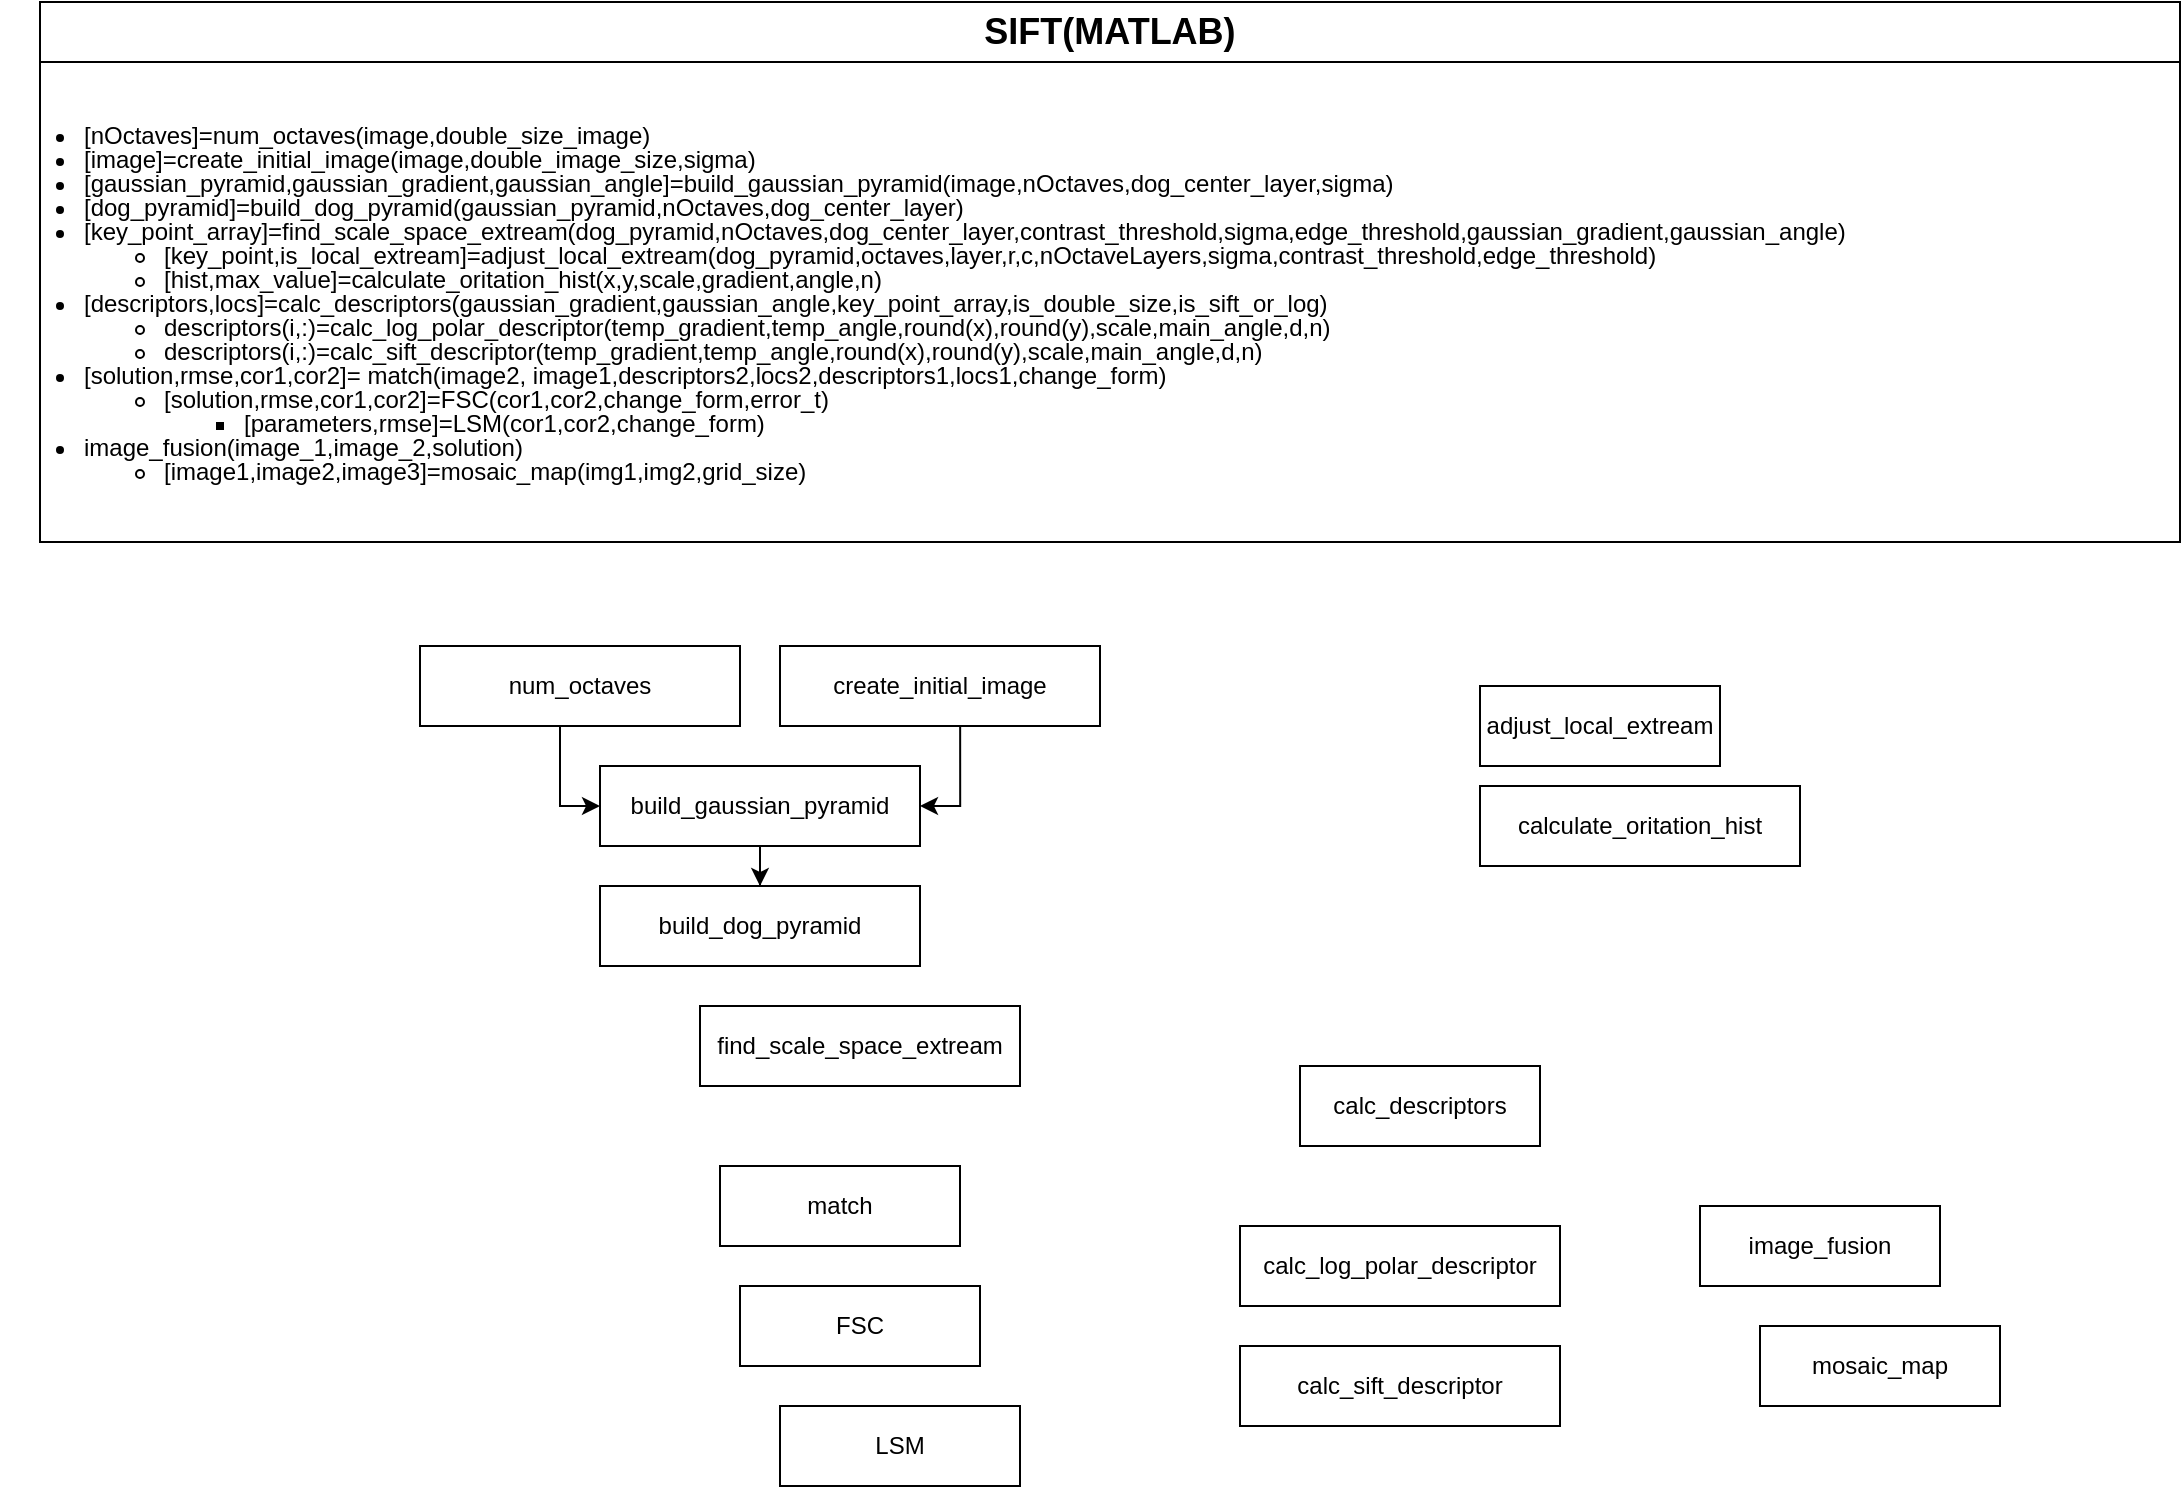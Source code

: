 <mxfile version="24.0.7" type="github">
  <diagram name="第 1 页" id="wE8Msh8U6or0rRmldTZ4">
    <mxGraphModel dx="1064" dy="538" grid="1" gridSize="10" guides="1" tooltips="1" connect="1" arrows="1" fold="1" page="1" pageScale="1" pageWidth="1169" pageHeight="827" math="0" shadow="0">
      <root>
        <mxCell id="0" />
        <mxCell id="1" parent="0" />
        <mxCell id="Of1BTpybml31U4D-7XKG-12" value="&lt;ul style=&quot;line-height: 100%;&quot;&gt;&lt;li&gt;[nOctaves]=num_octaves(image,double_size_image)&lt;/li&gt;&lt;li&gt;[image]=create_initial_image(image,double_image_size,sigma)&lt;/li&gt;&lt;li&gt;[gaussian_pyramid,gaussian_gradient,gaussian_angle]=build_gaussian_pyramid(image,nOctaves,dog_center_layer,sigma)&lt;/li&gt;&lt;li&gt;[dog_pyramid]=build_dog_pyramid(gaussian_pyramid,nOctaves,dog_center_layer)&lt;/li&gt;&lt;li&gt;[key_point_array]=find_scale_space_extream(dog_pyramid,nOctaves,dog_center_layer,contrast_threshold,sigma,edge_threshold,gaussian_gradient,gaussian_angle)&lt;/li&gt;&lt;ul&gt;&lt;li&gt;[key_point,is_local_extream]=adjust_local_extream(dog_pyramid,octaves,layer,r,c,nOctaveLayers,sigma,contrast_threshold,edge_threshold)&lt;/li&gt;&lt;li&gt;[hist,max_value]=calculate_oritation_hist(x,y,scale,gradient,angle,n)&lt;/li&gt;&lt;/ul&gt;&lt;li&gt;[descriptors,locs]=calc_descriptors(gaussian_gradient,gaussian_angle,key_point_array,is_double_size,is_sift_or_log)&lt;/li&gt;&lt;ul&gt;&lt;li&gt;descriptors(i,:)=calc_log_polar_descriptor(temp_gradient,temp_angle,round(x),round(y),scale,main_angle,d,n)&lt;/li&gt;&lt;li&gt;descriptors(i,:)=calc_sift_descriptor(temp_gradient,temp_angle,round(x),round(y),scale,main_angle,d,n)&lt;/li&gt;&lt;/ul&gt;&lt;li&gt;[solution,rmse,cor1,cor2]= match(image2, image1,descriptors2,locs2,descriptors1,locs1,change_form)&lt;/li&gt;&lt;ul&gt;&lt;li&gt;[solution,rmse,cor1,cor2]=FSC(cor1,cor2,change_form,error_t)&lt;br&gt;&lt;/li&gt;&lt;ul&gt;&lt;li&gt;[parameters,rmse]=LSM(cor1,cor2,change_form)&lt;br&gt;&lt;/li&gt;&lt;/ul&gt;&lt;/ul&gt;&lt;li&gt;image_fusion(image_1,image_2,solution)&lt;br&gt;&lt;/li&gt;&lt;ul&gt;&lt;li&gt;[image1,image2,image3]=mosaic_map(img1,img2,grid_size)&lt;br&gt;&lt;/li&gt;&lt;/ul&gt;&lt;/ul&gt;" style="text;html=1;align=left;verticalAlign=middle;whiteSpace=wrap;rounded=0;" vertex="1" parent="1">
          <mxGeometry x="20" y="148" width="970" height="80" as="geometry" />
        </mxCell>
        <mxCell id="Of1BTpybml31U4D-7XKG-13" value="&lt;font style=&quot;font-size: 18px;&quot;&gt;SIFT(MATLAB)&lt;/font&gt;" style="swimlane;whiteSpace=wrap;html=1;startSize=30;" vertex="1" parent="1">
          <mxGeometry x="40" y="38" width="1070" height="270" as="geometry" />
        </mxCell>
        <mxCell id="Of1BTpybml31U4D-7XKG-40" value="" style="edgeStyle=orthogonalEdgeStyle;rounded=0;orthogonalLoop=1;jettySize=auto;html=1;exitX=0.563;exitY=0.952;exitDx=0;exitDy=0;exitPerimeter=0;" edge="1" parent="1" source="Of1BTpybml31U4D-7XKG-19" target="Of1BTpybml31U4D-7XKG-34">
          <mxGeometry relative="1" as="geometry">
            <Array as="points">
              <mxPoint x="500" y="440" />
            </Array>
          </mxGeometry>
        </mxCell>
        <mxCell id="Of1BTpybml31U4D-7XKG-19" value="&lt;span style=&quot;text-align: left;&quot;&gt;&lt;font style=&quot;font-size: 12px;&quot;&gt;create_initial_image&lt;/font&gt;&lt;/span&gt;" style="whiteSpace=wrap;html=1;rounded=0;" vertex="1" parent="1">
          <mxGeometry x="410" y="360" width="160" height="40" as="geometry" />
        </mxCell>
        <mxCell id="Of1BTpybml31U4D-7XKG-22" value="&lt;span style=&quot;text-align: left;&quot;&gt;calculate_oritation_hist&lt;/span&gt;" style="rounded=0;whiteSpace=wrap;html=1;" vertex="1" parent="1">
          <mxGeometry x="760" y="430" width="160" height="40" as="geometry" />
        </mxCell>
        <mxCell id="Of1BTpybml31U4D-7XKG-23" value="&lt;span style=&quot;text-align: left;&quot;&gt;calc_descriptors&lt;/span&gt;" style="rounded=0;whiteSpace=wrap;html=1;" vertex="1" parent="1">
          <mxGeometry x="670" y="570" width="120" height="40" as="geometry" />
        </mxCell>
        <mxCell id="Of1BTpybml31U4D-7XKG-24" value="&lt;span style=&quot;text-align: left;&quot;&gt;calc_log_polar_descriptor&lt;/span&gt;" style="rounded=0;whiteSpace=wrap;html=1;" vertex="1" parent="1">
          <mxGeometry x="640" y="650" width="160" height="40" as="geometry" />
        </mxCell>
        <mxCell id="Of1BTpybml31U4D-7XKG-25" value="&lt;span style=&quot;text-align: left;&quot;&gt;calc_sift_descriptor&lt;/span&gt;" style="rounded=0;whiteSpace=wrap;html=1;" vertex="1" parent="1">
          <mxGeometry x="640" y="710" width="160" height="40" as="geometry" />
        </mxCell>
        <mxCell id="Of1BTpybml31U4D-7XKG-26" value="&lt;span style=&quot;text-align: left;&quot;&gt;match&lt;/span&gt;" style="rounded=0;whiteSpace=wrap;html=1;" vertex="1" parent="1">
          <mxGeometry x="380" y="620" width="120" height="40" as="geometry" />
        </mxCell>
        <mxCell id="Of1BTpybml31U4D-7XKG-27" value="&lt;span style=&quot;text-align: left;&quot;&gt;FSC&lt;/span&gt;" style="rounded=0;whiteSpace=wrap;html=1;" vertex="1" parent="1">
          <mxGeometry x="390" y="680" width="120" height="40" as="geometry" />
        </mxCell>
        <mxCell id="Of1BTpybml31U4D-7XKG-28" value="&lt;span style=&quot;text-align: left;&quot;&gt;LSM&lt;/span&gt;" style="rounded=0;whiteSpace=wrap;html=1;" vertex="1" parent="1">
          <mxGeometry x="410" y="740" width="120" height="40" as="geometry" />
        </mxCell>
        <mxCell id="Of1BTpybml31U4D-7XKG-29" value="&lt;span style=&quot;text-align: left;&quot;&gt;image_fusion&lt;/span&gt;" style="rounded=0;whiteSpace=wrap;html=1;" vertex="1" parent="1">
          <mxGeometry x="870" y="640" width="120" height="40" as="geometry" />
        </mxCell>
        <mxCell id="Of1BTpybml31U4D-7XKG-30" value="&lt;span style=&quot;text-align: left;&quot;&gt;&lt;font style=&quot;font-size: 12px;&quot;&gt;mosaic_map&lt;/font&gt;&lt;/span&gt;" style="rounded=0;whiteSpace=wrap;html=1;" vertex="1" parent="1">
          <mxGeometry x="900" y="700" width="120" height="40" as="geometry" />
        </mxCell>
        <mxCell id="Of1BTpybml31U4D-7XKG-41" value="" style="edgeStyle=orthogonalEdgeStyle;rounded=0;orthogonalLoop=1;jettySize=auto;html=1;entryX=0.5;entryY=0;entryDx=0;entryDy=0;" edge="1" parent="1" source="Of1BTpybml31U4D-7XKG-34" target="Of1BTpybml31U4D-7XKG-35">
          <mxGeometry relative="1" as="geometry">
            <Array as="points" />
          </mxGeometry>
        </mxCell>
        <mxCell id="Of1BTpybml31U4D-7XKG-34" value="&lt;span style=&quot;text-align: left;&quot;&gt;build_gaussian_pyramid&lt;/span&gt;" style="rounded=0;whiteSpace=wrap;html=1;" vertex="1" parent="1">
          <mxGeometry x="320" y="420" width="160" height="40" as="geometry" />
        </mxCell>
        <mxCell id="Of1BTpybml31U4D-7XKG-35" value="&lt;span style=&quot;text-align: left;&quot;&gt;build_dog_pyramid&lt;/span&gt;" style="rounded=0;whiteSpace=wrap;html=1;" vertex="1" parent="1">
          <mxGeometry x="320" y="480" width="160" height="40" as="geometry" />
        </mxCell>
        <mxCell id="Of1BTpybml31U4D-7XKG-36" value="&lt;span style=&quot;text-align: left;&quot;&gt;find_scale_space_extream&lt;/span&gt;" style="rounded=0;whiteSpace=wrap;html=1;" vertex="1" parent="1">
          <mxGeometry x="370" y="540" width="160" height="40" as="geometry" />
        </mxCell>
        <mxCell id="Of1BTpybml31U4D-7XKG-37" value="&lt;span style=&quot;text-align: left;&quot;&gt;adjust_local_extream&lt;/span&gt;" style="rounded=0;whiteSpace=wrap;html=1;" vertex="1" parent="1">
          <mxGeometry x="760" y="380" width="120" height="40" as="geometry" />
        </mxCell>
        <mxCell id="Of1BTpybml31U4D-7XKG-39" value="" style="edgeStyle=orthogonalEdgeStyle;rounded=0;orthogonalLoop=1;jettySize=auto;html=1;" edge="1" parent="1" source="Of1BTpybml31U4D-7XKG-38">
          <mxGeometry relative="1" as="geometry">
            <mxPoint x="320" y="440" as="targetPoint" />
            <Array as="points">
              <mxPoint x="300" y="440" />
              <mxPoint x="320" y="440" />
            </Array>
          </mxGeometry>
        </mxCell>
        <mxCell id="Of1BTpybml31U4D-7XKG-38" value="&lt;span style=&quot;text-align: left;&quot;&gt;num_octaves&lt;/span&gt;" style="whiteSpace=wrap;html=1;rounded=0;" vertex="1" parent="1">
          <mxGeometry x="230" y="360" width="160" height="40" as="geometry" />
        </mxCell>
      </root>
    </mxGraphModel>
  </diagram>
</mxfile>
